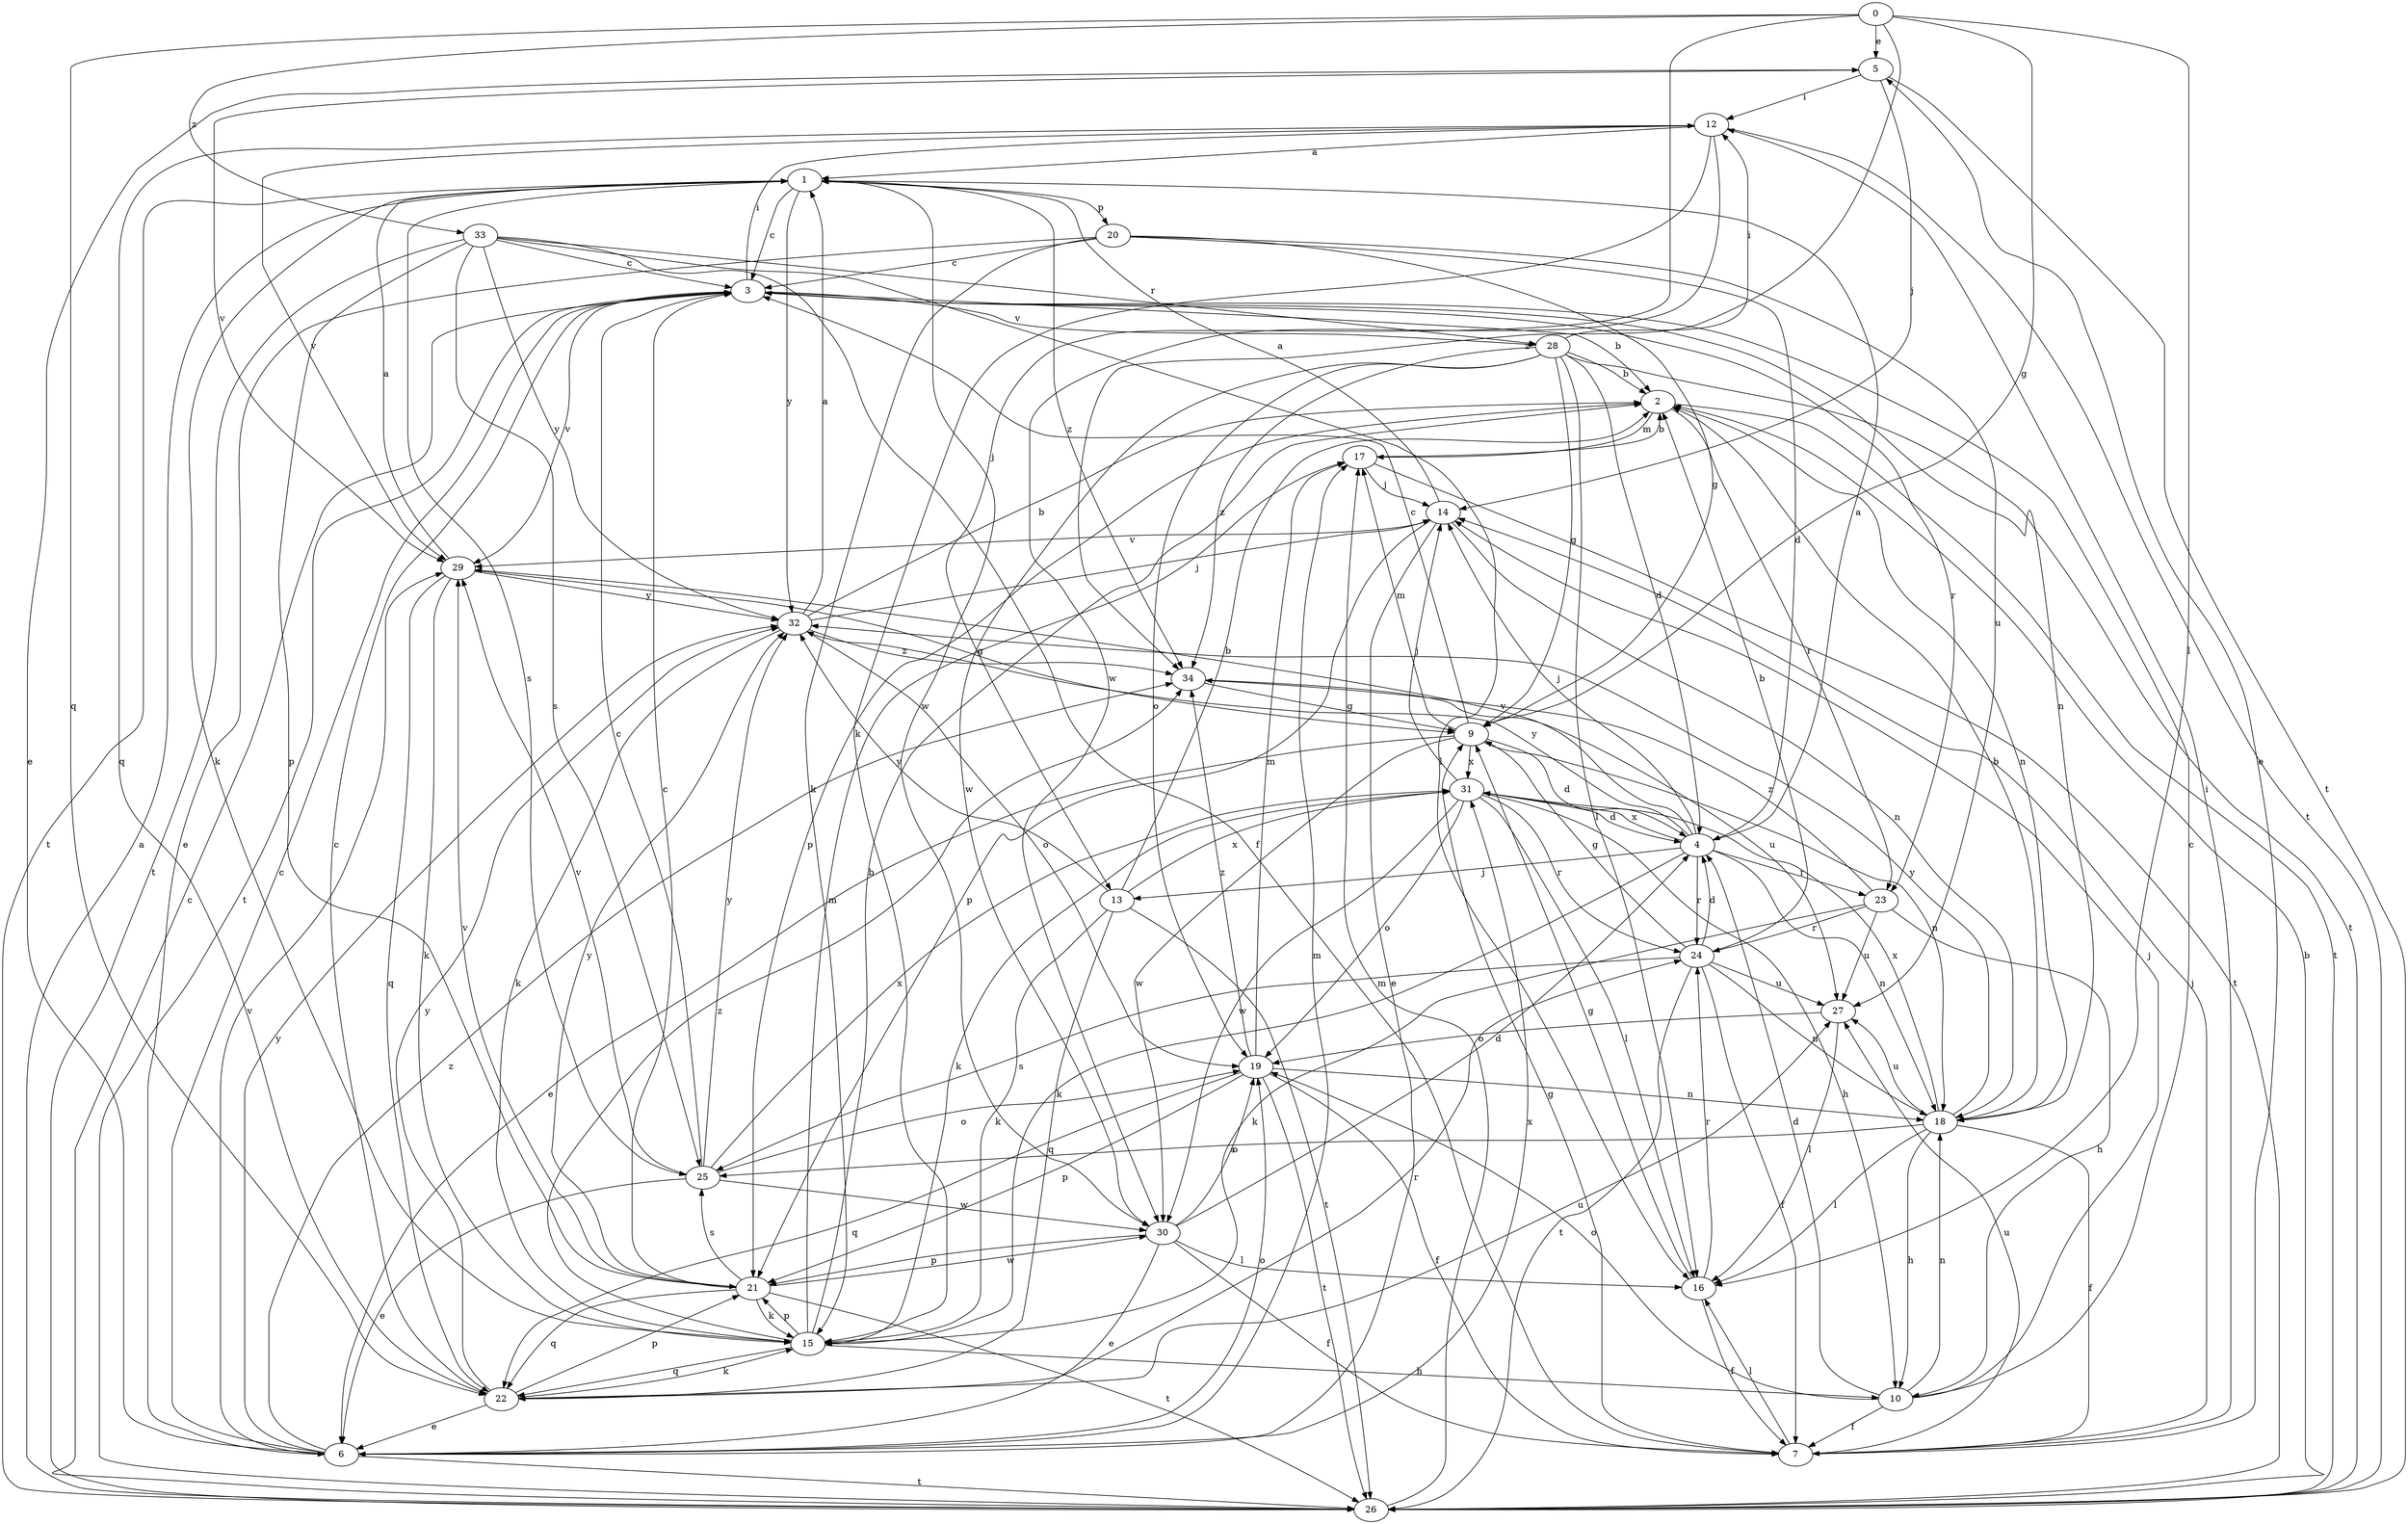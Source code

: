 strict digraph  {
0;
1;
2;
3;
4;
5;
6;
7;
9;
10;
12;
13;
14;
15;
16;
17;
18;
19;
20;
21;
22;
23;
24;
25;
26;
27;
28;
29;
30;
31;
32;
33;
34;
0 -> 5  [label=e];
0 -> 9  [label=g];
0 -> 13  [label=j];
0 -> 16  [label=l];
0 -> 22  [label=q];
0 -> 33  [label=z];
0 -> 34  [label=z];
1 -> 3  [label=c];
1 -> 15  [label=k];
1 -> 20  [label=p];
1 -> 25  [label=s];
1 -> 26  [label=t];
1 -> 30  [label=w];
1 -> 32  [label=y];
1 -> 34  [label=z];
2 -> 17  [label=m];
2 -> 18  [label=n];
2 -> 21  [label=p];
2 -> 23  [label=r];
2 -> 26  [label=t];
3 -> 2  [label=b];
3 -> 12  [label=i];
3 -> 18  [label=n];
3 -> 23  [label=r];
3 -> 26  [label=t];
3 -> 28  [label=v];
3 -> 29  [label=v];
4 -> 1  [label=a];
4 -> 13  [label=j];
4 -> 14  [label=j];
4 -> 15  [label=k];
4 -> 18  [label=n];
4 -> 23  [label=r];
4 -> 24  [label=r];
4 -> 29  [label=v];
4 -> 31  [label=x];
4 -> 32  [label=y];
5 -> 12  [label=i];
5 -> 14  [label=j];
5 -> 26  [label=t];
5 -> 29  [label=v];
6 -> 3  [label=c];
6 -> 5  [label=e];
6 -> 17  [label=m];
6 -> 19  [label=o];
6 -> 26  [label=t];
6 -> 29  [label=v];
6 -> 31  [label=x];
6 -> 32  [label=y];
6 -> 34  [label=z];
7 -> 5  [label=e];
7 -> 9  [label=g];
7 -> 12  [label=i];
7 -> 14  [label=j];
7 -> 16  [label=l];
7 -> 27  [label=u];
9 -> 3  [label=c];
9 -> 4  [label=d];
9 -> 6  [label=e];
9 -> 17  [label=m];
9 -> 18  [label=n];
9 -> 30  [label=w];
9 -> 31  [label=x];
10 -> 3  [label=c];
10 -> 4  [label=d];
10 -> 7  [label=f];
10 -> 14  [label=j];
10 -> 18  [label=n];
10 -> 19  [label=o];
12 -> 1  [label=a];
12 -> 15  [label=k];
12 -> 22  [label=q];
12 -> 26  [label=t];
12 -> 29  [label=v];
12 -> 30  [label=w];
13 -> 2  [label=b];
13 -> 15  [label=k];
13 -> 22  [label=q];
13 -> 26  [label=t];
13 -> 31  [label=x];
13 -> 32  [label=y];
14 -> 1  [label=a];
14 -> 6  [label=e];
14 -> 18  [label=n];
14 -> 21  [label=p];
14 -> 29  [label=v];
15 -> 2  [label=b];
15 -> 10  [label=h];
15 -> 17  [label=m];
15 -> 21  [label=p];
15 -> 22  [label=q];
15 -> 34  [label=z];
16 -> 7  [label=f];
16 -> 9  [label=g];
16 -> 24  [label=r];
17 -> 2  [label=b];
17 -> 14  [label=j];
17 -> 26  [label=t];
18 -> 2  [label=b];
18 -> 7  [label=f];
18 -> 10  [label=h];
18 -> 16  [label=l];
18 -> 25  [label=s];
18 -> 27  [label=u];
18 -> 31  [label=x];
18 -> 32  [label=y];
19 -> 7  [label=f];
19 -> 17  [label=m];
19 -> 18  [label=n];
19 -> 21  [label=p];
19 -> 22  [label=q];
19 -> 26  [label=t];
19 -> 34  [label=z];
20 -> 3  [label=c];
20 -> 4  [label=d];
20 -> 6  [label=e];
20 -> 9  [label=g];
20 -> 15  [label=k];
20 -> 27  [label=u];
21 -> 3  [label=c];
21 -> 15  [label=k];
21 -> 22  [label=q];
21 -> 25  [label=s];
21 -> 26  [label=t];
21 -> 29  [label=v];
21 -> 30  [label=w];
21 -> 32  [label=y];
22 -> 3  [label=c];
22 -> 6  [label=e];
22 -> 15  [label=k];
22 -> 21  [label=p];
22 -> 24  [label=r];
22 -> 27  [label=u];
22 -> 32  [label=y];
23 -> 10  [label=h];
23 -> 15  [label=k];
23 -> 24  [label=r];
23 -> 27  [label=u];
23 -> 34  [label=z];
24 -> 2  [label=b];
24 -> 4  [label=d];
24 -> 7  [label=f];
24 -> 9  [label=g];
24 -> 18  [label=n];
24 -> 25  [label=s];
24 -> 26  [label=t];
24 -> 27  [label=u];
25 -> 3  [label=c];
25 -> 6  [label=e];
25 -> 19  [label=o];
25 -> 29  [label=v];
25 -> 30  [label=w];
25 -> 31  [label=x];
25 -> 32  [label=y];
26 -> 1  [label=a];
26 -> 2  [label=b];
26 -> 3  [label=c];
26 -> 17  [label=m];
27 -> 16  [label=l];
27 -> 19  [label=o];
28 -> 2  [label=b];
28 -> 4  [label=d];
28 -> 9  [label=g];
28 -> 12  [label=i];
28 -> 16  [label=l];
28 -> 19  [label=o];
28 -> 26  [label=t];
28 -> 30  [label=w];
28 -> 34  [label=z];
29 -> 1  [label=a];
29 -> 9  [label=g];
29 -> 15  [label=k];
29 -> 22  [label=q];
29 -> 32  [label=y];
30 -> 4  [label=d];
30 -> 6  [label=e];
30 -> 7  [label=f];
30 -> 16  [label=l];
30 -> 19  [label=o];
30 -> 21  [label=p];
31 -> 4  [label=d];
31 -> 10  [label=h];
31 -> 14  [label=j];
31 -> 15  [label=k];
31 -> 16  [label=l];
31 -> 19  [label=o];
31 -> 24  [label=r];
31 -> 30  [label=w];
32 -> 1  [label=a];
32 -> 2  [label=b];
32 -> 14  [label=j];
32 -> 15  [label=k];
32 -> 19  [label=o];
32 -> 34  [label=z];
33 -> 3  [label=c];
33 -> 7  [label=f];
33 -> 16  [label=l];
33 -> 21  [label=p];
33 -> 25  [label=s];
33 -> 26  [label=t];
33 -> 32  [label=y];
33 -> 28  [label=r];
34 -> 9  [label=g];
34 -> 27  [label=u];
}
